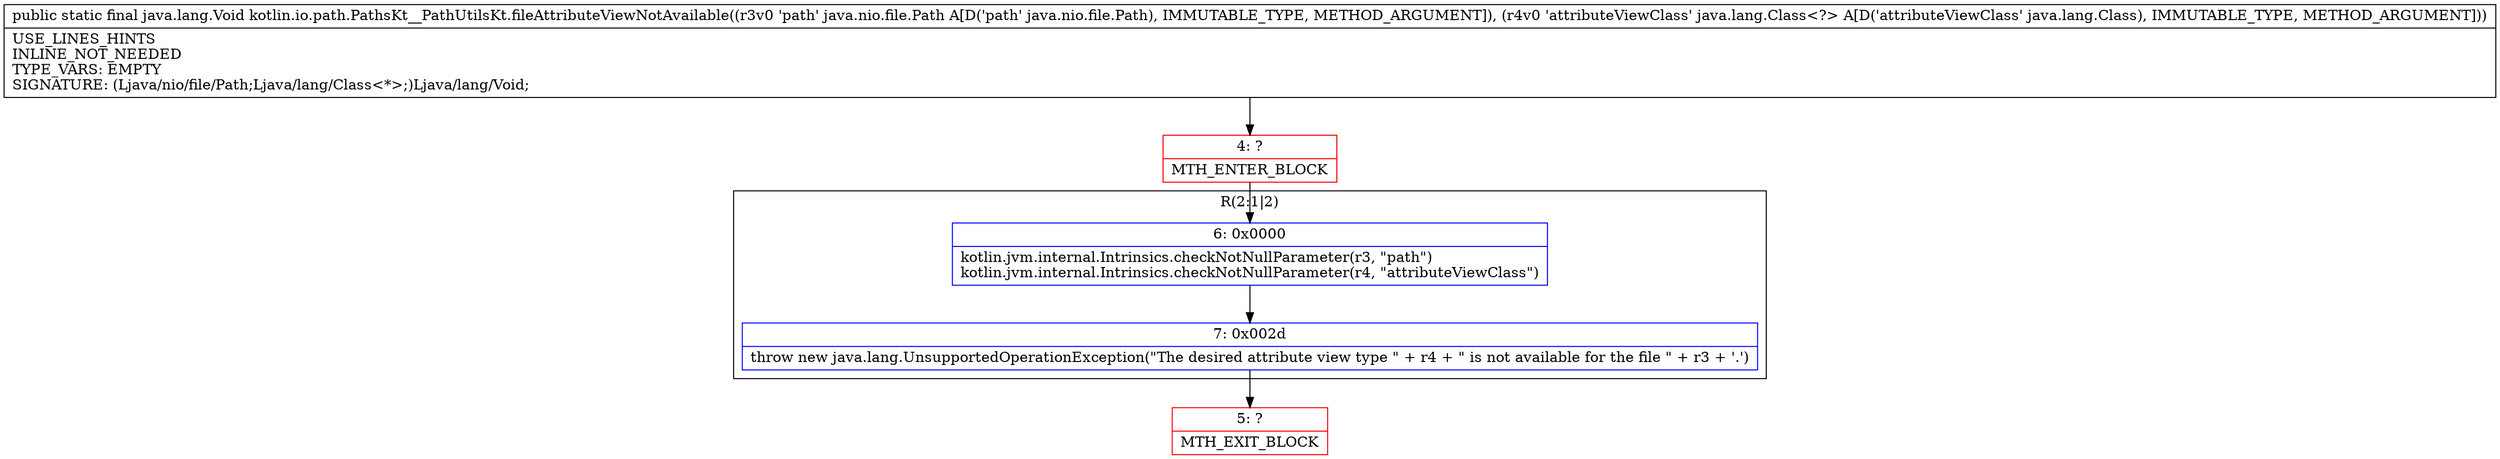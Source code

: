 digraph "CFG forkotlin.io.path.PathsKt__PathUtilsKt.fileAttributeViewNotAvailable(Ljava\/nio\/file\/Path;Ljava\/lang\/Class;)Ljava\/lang\/Void;" {
subgraph cluster_Region_1392880992 {
label = "R(2:1|2)";
node [shape=record,color=blue];
Node_6 [shape=record,label="{6\:\ 0x0000|kotlin.jvm.internal.Intrinsics.checkNotNullParameter(r3, \"path\")\lkotlin.jvm.internal.Intrinsics.checkNotNullParameter(r4, \"attributeViewClass\")\l}"];
Node_7 [shape=record,label="{7\:\ 0x002d|throw new java.lang.UnsupportedOperationException(\"The desired attribute view type \" + r4 + \" is not available for the file \" + r3 + '.')\l}"];
}
Node_4 [shape=record,color=red,label="{4\:\ ?|MTH_ENTER_BLOCK\l}"];
Node_5 [shape=record,color=red,label="{5\:\ ?|MTH_EXIT_BLOCK\l}"];
MethodNode[shape=record,label="{public static final java.lang.Void kotlin.io.path.PathsKt__PathUtilsKt.fileAttributeViewNotAvailable((r3v0 'path' java.nio.file.Path A[D('path' java.nio.file.Path), IMMUTABLE_TYPE, METHOD_ARGUMENT]), (r4v0 'attributeViewClass' java.lang.Class\<?\> A[D('attributeViewClass' java.lang.Class), IMMUTABLE_TYPE, METHOD_ARGUMENT]))  | USE_LINES_HINTS\lINLINE_NOT_NEEDED\lTYPE_VARS: EMPTY\lSIGNATURE: (Ljava\/nio\/file\/Path;Ljava\/lang\/Class\<*\>;)Ljava\/lang\/Void;\l}"];
MethodNode -> Node_4;Node_6 -> Node_7;
Node_7 -> Node_5;
Node_4 -> Node_6;
}

